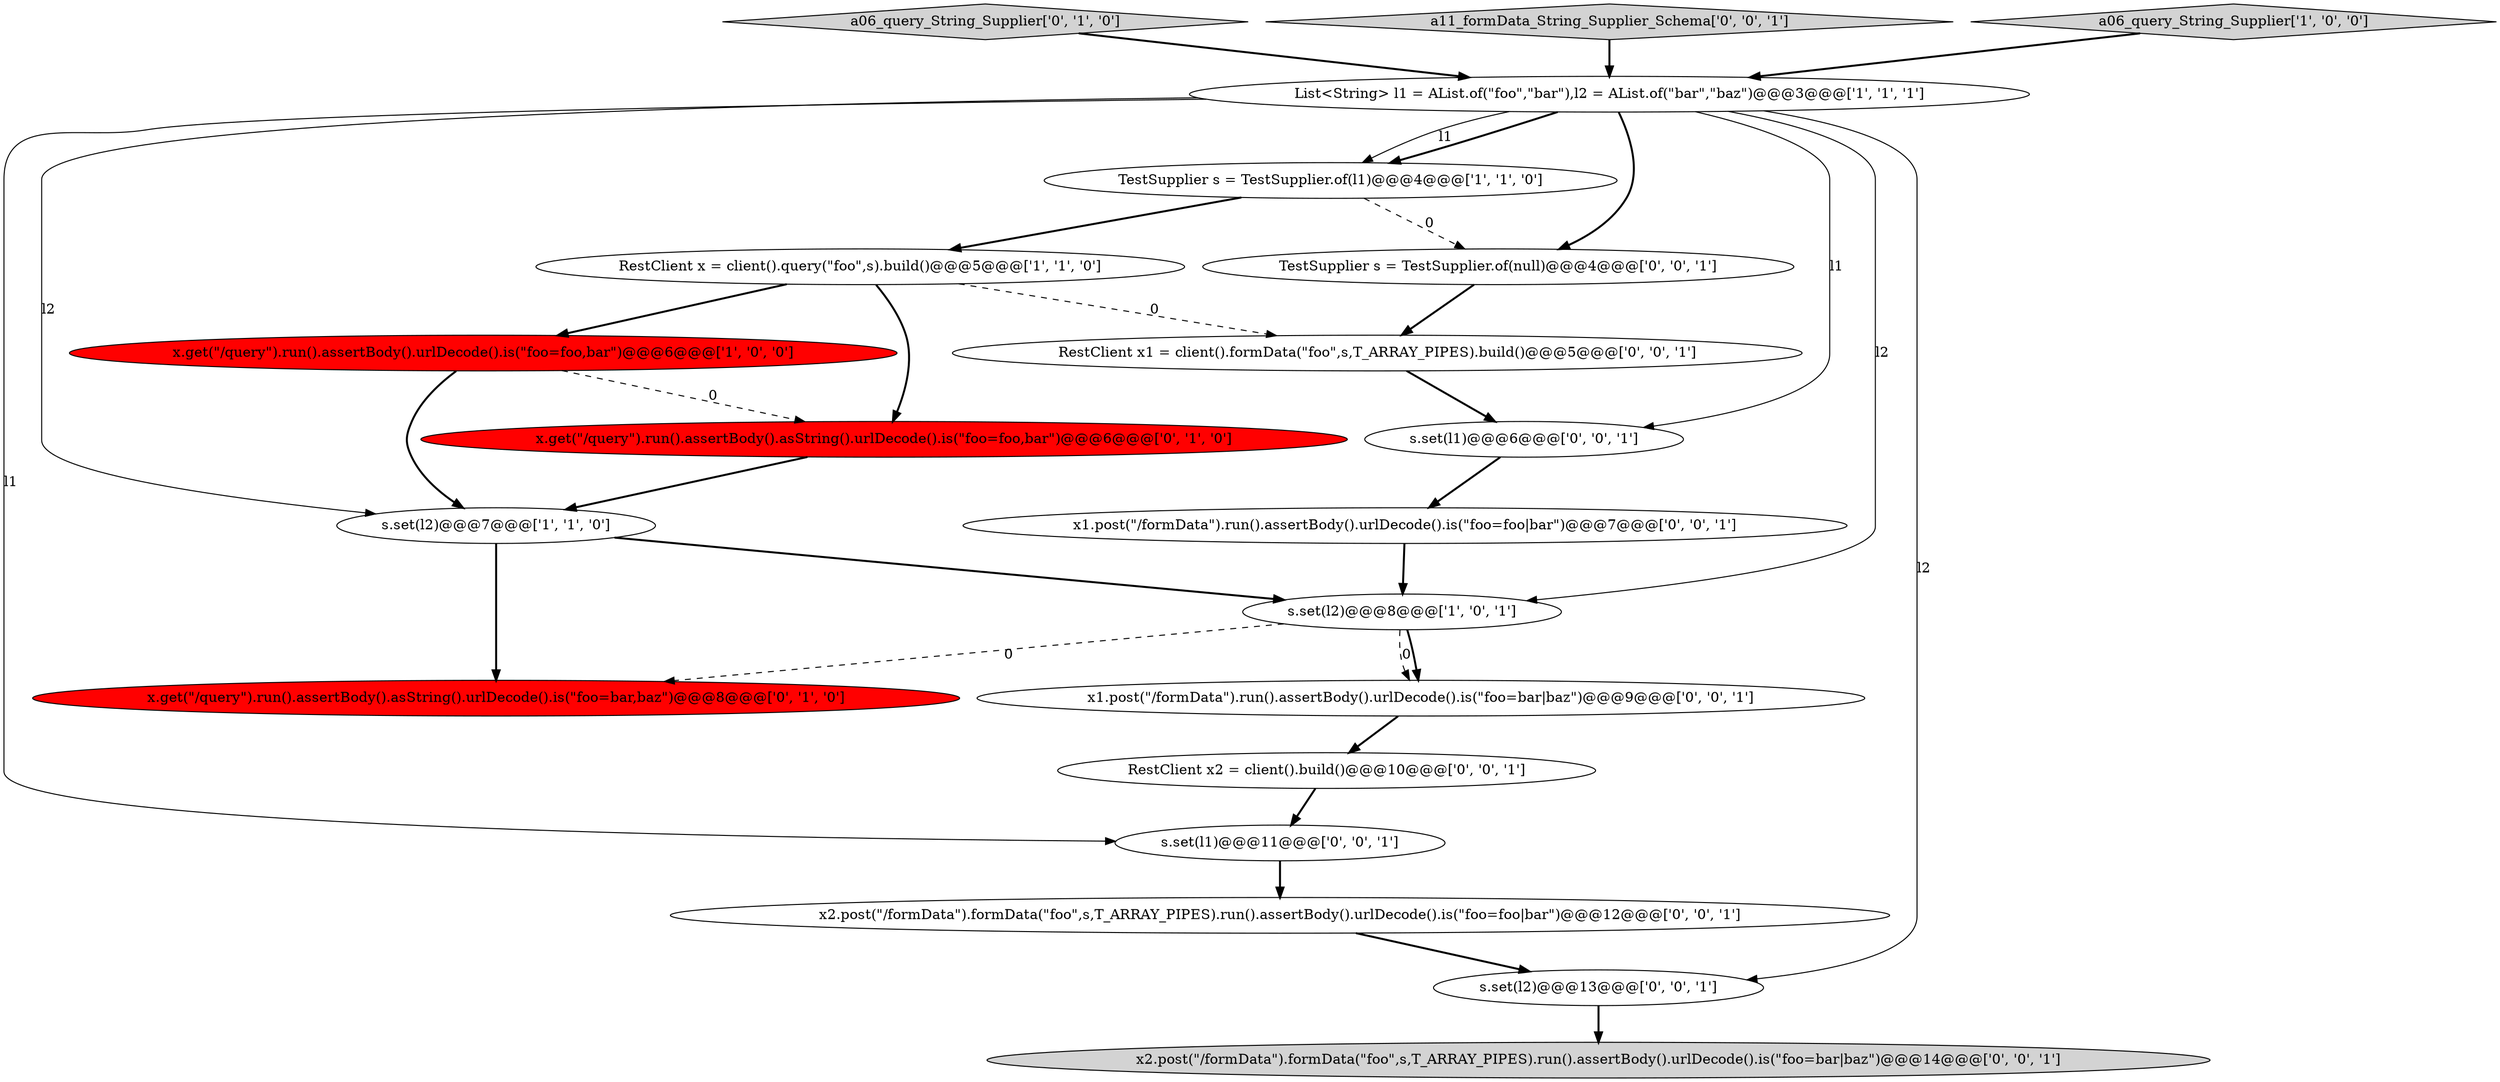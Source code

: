 digraph {
14 [style = filled, label = "x1.post(\"/formData\").run().assertBody().urlDecode().is(\"foo=bar|baz\")@@@9@@@['0', '0', '1']", fillcolor = white, shape = ellipse image = "AAA0AAABBB3BBB"];
6 [style = filled, label = "s.set(l2)@@@7@@@['1', '1', '0']", fillcolor = white, shape = ellipse image = "AAA0AAABBB1BBB"];
8 [style = filled, label = "x.get(\"/query\").run().assertBody().asString().urlDecode().is(\"foo=foo,bar\")@@@6@@@['0', '1', '0']", fillcolor = red, shape = ellipse image = "AAA1AAABBB2BBB"];
3 [style = filled, label = "x.get(\"/query\").run().assertBody().urlDecode().is(\"foo=foo,bar\")@@@6@@@['1', '0', '0']", fillcolor = red, shape = ellipse image = "AAA1AAABBB1BBB"];
11 [style = filled, label = "RestClient x1 = client().formData(\"foo\",s,T_ARRAY_PIPES).build()@@@5@@@['0', '0', '1']", fillcolor = white, shape = ellipse image = "AAA0AAABBB3BBB"];
16 [style = filled, label = "x1.post(\"/formData\").run().assertBody().urlDecode().is(\"foo=foo|bar\")@@@7@@@['0', '0', '1']", fillcolor = white, shape = ellipse image = "AAA0AAABBB3BBB"];
0 [style = filled, label = "s.set(l2)@@@8@@@['1', '0', '1']", fillcolor = white, shape = ellipse image = "AAA0AAABBB1BBB"];
15 [style = filled, label = "RestClient x2 = client().build()@@@10@@@['0', '0', '1']", fillcolor = white, shape = ellipse image = "AAA0AAABBB3BBB"];
9 [style = filled, label = "a06_query_String_Supplier['0', '1', '0']", fillcolor = lightgray, shape = diamond image = "AAA0AAABBB2BBB"];
18 [style = filled, label = "a11_formData_String_Supplier_Schema['0', '0', '1']", fillcolor = lightgray, shape = diamond image = "AAA0AAABBB3BBB"];
19 [style = filled, label = "x2.post(\"/formData\").formData(\"foo\",s,T_ARRAY_PIPES).run().assertBody().urlDecode().is(\"foo=foo|bar\")@@@12@@@['0', '0', '1']", fillcolor = white, shape = ellipse image = "AAA0AAABBB3BBB"];
10 [style = filled, label = "x2.post(\"/formData\").formData(\"foo\",s,T_ARRAY_PIPES).run().assertBody().urlDecode().is(\"foo=bar|baz\")@@@14@@@['0', '0', '1']", fillcolor = lightgray, shape = ellipse image = "AAA0AAABBB3BBB"];
5 [style = filled, label = "List<String> l1 = AList.of(\"foo\",\"bar\"),l2 = AList.of(\"bar\",\"baz\")@@@3@@@['1', '1', '1']", fillcolor = white, shape = ellipse image = "AAA0AAABBB1BBB"];
4 [style = filled, label = "TestSupplier s = TestSupplier.of(l1)@@@4@@@['1', '1', '0']", fillcolor = white, shape = ellipse image = "AAA0AAABBB1BBB"];
7 [style = filled, label = "x.get(\"/query\").run().assertBody().asString().urlDecode().is(\"foo=bar,baz\")@@@8@@@['0', '1', '0']", fillcolor = red, shape = ellipse image = "AAA1AAABBB2BBB"];
20 [style = filled, label = "s.set(l1)@@@11@@@['0', '0', '1']", fillcolor = white, shape = ellipse image = "AAA0AAABBB3BBB"];
12 [style = filled, label = "TestSupplier s = TestSupplier.of(null)@@@4@@@['0', '0', '1']", fillcolor = white, shape = ellipse image = "AAA0AAABBB3BBB"];
1 [style = filled, label = "a06_query_String_Supplier['1', '0', '0']", fillcolor = lightgray, shape = diamond image = "AAA0AAABBB1BBB"];
2 [style = filled, label = "RestClient x = client().query(\"foo\",s).build()@@@5@@@['1', '1', '0']", fillcolor = white, shape = ellipse image = "AAA0AAABBB1BBB"];
17 [style = filled, label = "s.set(l2)@@@13@@@['0', '0', '1']", fillcolor = white, shape = ellipse image = "AAA0AAABBB3BBB"];
13 [style = filled, label = "s.set(l1)@@@6@@@['0', '0', '1']", fillcolor = white, shape = ellipse image = "AAA0AAABBB3BBB"];
1->5 [style = bold, label=""];
17->10 [style = bold, label=""];
16->0 [style = bold, label=""];
5->13 [style = solid, label="l1"];
2->3 [style = bold, label=""];
12->11 [style = bold, label=""];
3->6 [style = bold, label=""];
8->6 [style = bold, label=""];
6->0 [style = bold, label=""];
4->2 [style = bold, label=""];
19->17 [style = bold, label=""];
13->16 [style = bold, label=""];
5->0 [style = solid, label="l2"];
4->12 [style = dashed, label="0"];
0->14 [style = dashed, label="0"];
0->14 [style = bold, label=""];
5->17 [style = solid, label="l2"];
5->20 [style = solid, label="l1"];
5->12 [style = bold, label=""];
5->4 [style = solid, label="l1"];
15->20 [style = bold, label=""];
18->5 [style = bold, label=""];
11->13 [style = bold, label=""];
5->4 [style = bold, label=""];
9->5 [style = bold, label=""];
3->8 [style = dashed, label="0"];
2->11 [style = dashed, label="0"];
14->15 [style = bold, label=""];
6->7 [style = bold, label=""];
20->19 [style = bold, label=""];
0->7 [style = dashed, label="0"];
5->6 [style = solid, label="l2"];
2->8 [style = bold, label=""];
}
